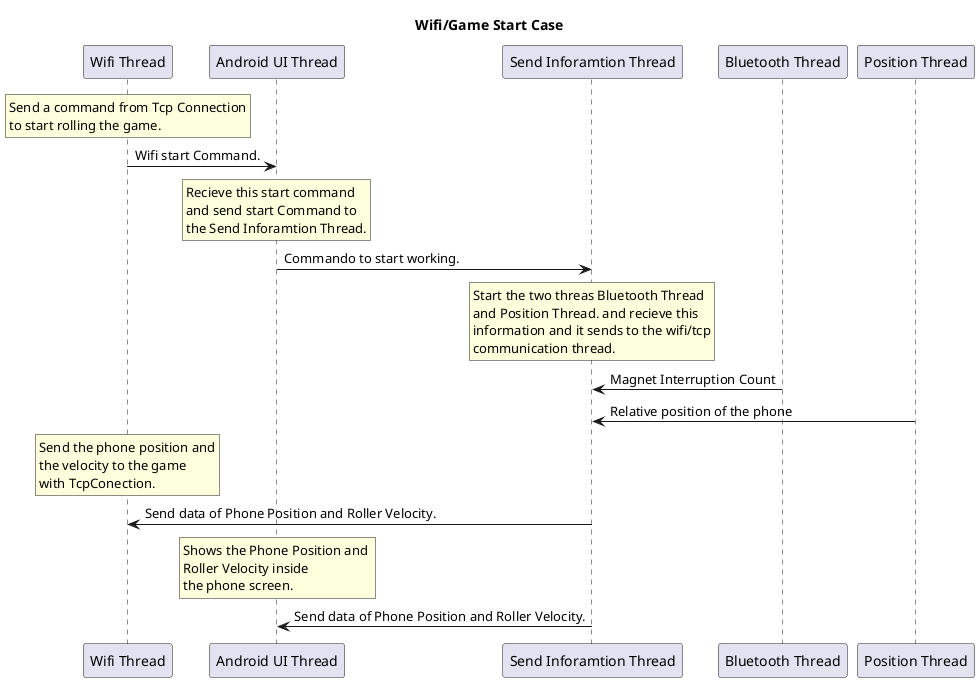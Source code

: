 @startuml
title Wifi/Game Start Case
rnote over "Wifi Thread"
 Send a command from Tcp Connection
 to start rolling the game.
endrnote
"Wifi Thread" -> "Android UI Thread" : Wifi start Command.
rnote over "Android UI Thread"
 Recieve this start command 
 and send start Command to 
 the Send Inforamtion Thread.
endrnote
"Android UI Thread" -> "Send Inforamtion Thread" : Commando to start working.
rnote over "Send Inforamtion Thread"
 Start the two threas Bluetooth Thread
 and Position Thread. and recieve this 
 information and it sends to the wifi/tcp
 communication thread.
endrnote
"Send Inforamtion Thread" <- "Bluetooth Thread" : Magnet Interruption Count
"Send Inforamtion Thread" <- "Position Thread" : Relative position of the phone
rnote over "Wifi Thread"
 Send the phone position and
 the velocity to the game
 with TcpConection.
endrnote
"Send Inforamtion Thread" -> "Wifi Thread" : Send data of Phone Position and Roller Velocity.
rnote over "Android UI Thread"
 Shows the Phone Position and 
 Roller Velocity inside 
 the phone screen.
endrnote
"Send Inforamtion Thread" -> "Android UI Thread" : Send data of Phone Position and Roller Velocity.
@enduml